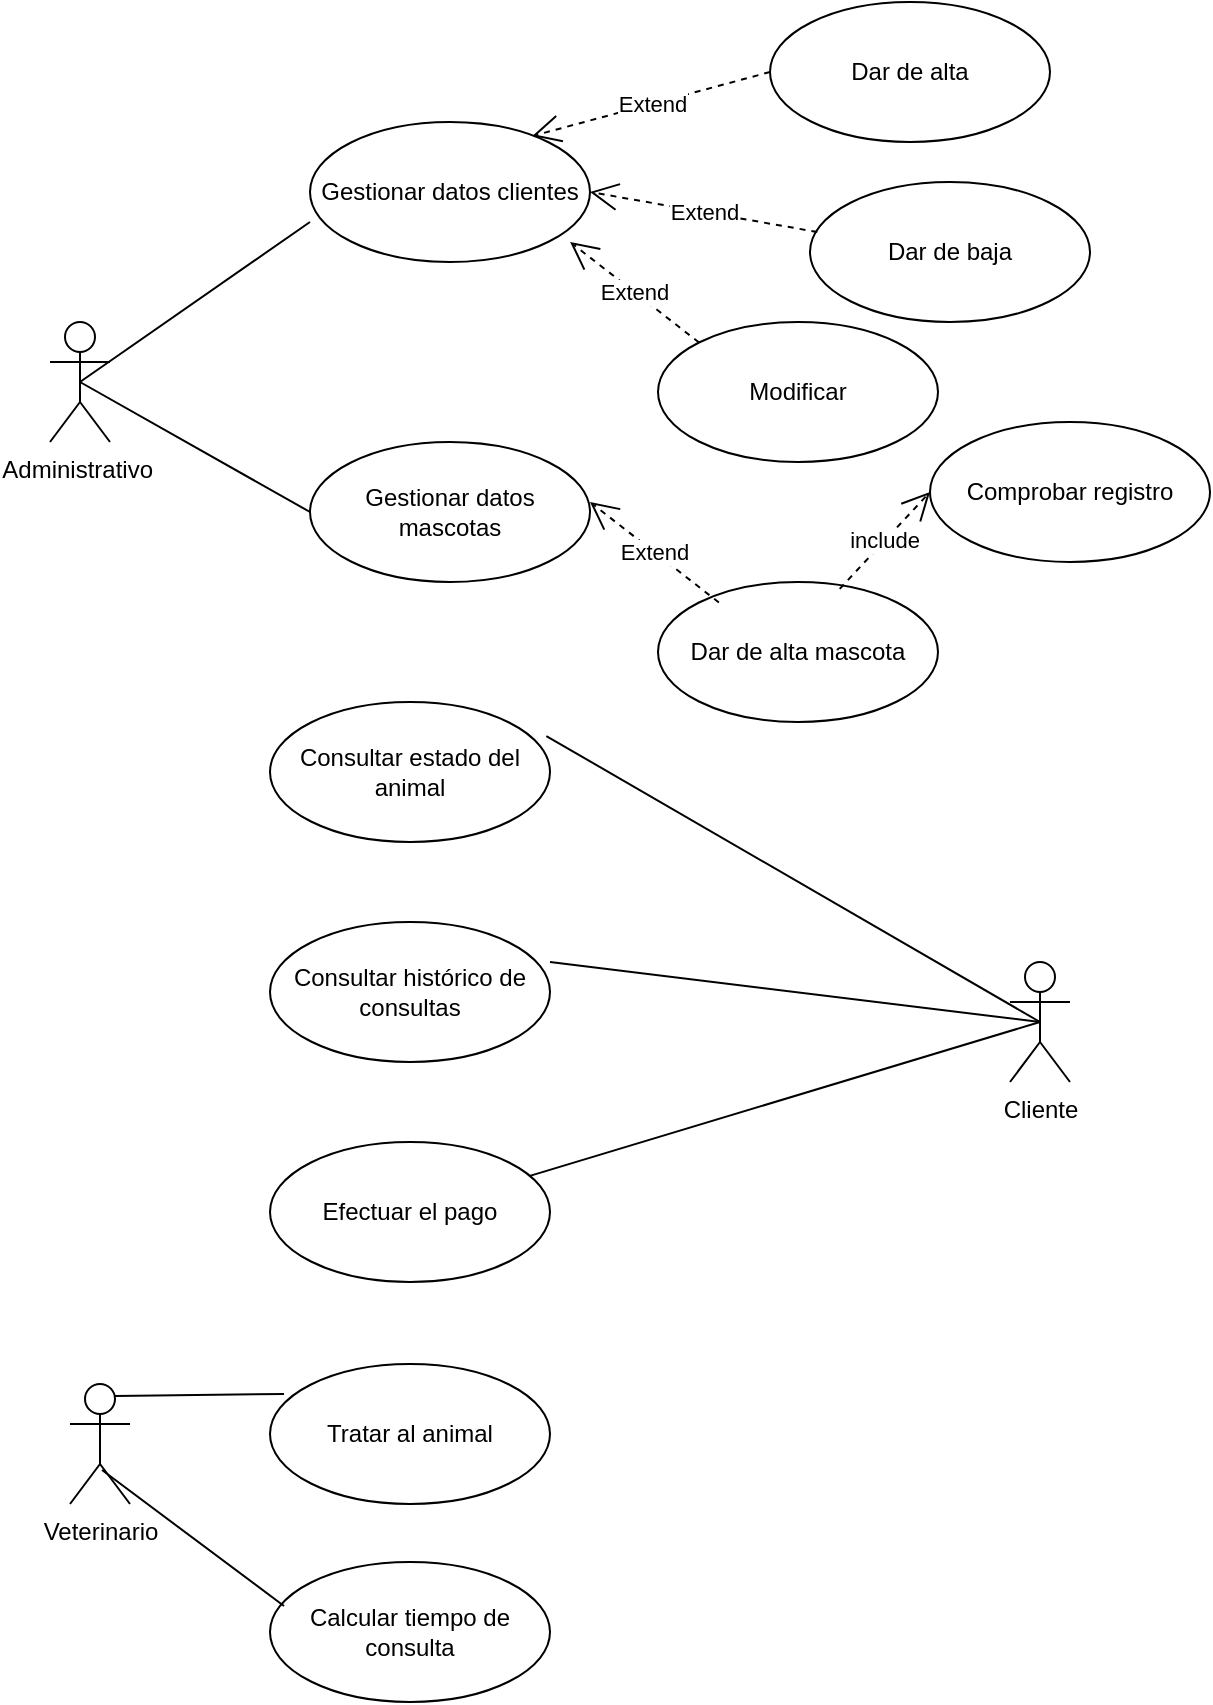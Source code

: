 <mxfile version="20.8.16" type="device"><diagram name="Página-1" id="fU2qjZLqBMDQAXLug9N3"><mxGraphModel dx="1036" dy="614" grid="1" gridSize="10" guides="1" tooltips="1" connect="1" arrows="1" fold="1" page="1" pageScale="1" pageWidth="827" pageHeight="1169" math="0" shadow="0"><root><mxCell id="0"/><mxCell id="1" parent="0"/><mxCell id="XBSkRGJSqkUtE_Zbuz8r-1" value="Administrativo&amp;nbsp;" style="shape=umlActor;verticalLabelPosition=bottom;verticalAlign=top;html=1;" parent="1" vertex="1"><mxGeometry x="110" y="180" width="30" height="60" as="geometry"/></mxCell><mxCell id="XBSkRGJSqkUtE_Zbuz8r-2" value="Cliente" style="shape=umlActor;verticalLabelPosition=bottom;verticalAlign=top;html=1;" parent="1" vertex="1"><mxGeometry x="590" y="500" width="30" height="60" as="geometry"/></mxCell><mxCell id="XBSkRGJSqkUtE_Zbuz8r-6" value="Gestionar datos clientes" style="ellipse;whiteSpace=wrap;html=1;" parent="1" vertex="1"><mxGeometry x="240" y="80" width="140" height="70" as="geometry"/></mxCell><mxCell id="XBSkRGJSqkUtE_Zbuz8r-7" value="" style="endArrow=none;html=1;rounded=0;exitX=0.5;exitY=0.5;exitDx=0;exitDy=0;exitPerimeter=0;entryX=0;entryY=0.714;entryDx=0;entryDy=0;entryPerimeter=0;" parent="1" source="XBSkRGJSqkUtE_Zbuz8r-1" target="XBSkRGJSqkUtE_Zbuz8r-6" edge="1"><mxGeometry relative="1" as="geometry"><mxPoint x="330" y="430" as="sourcePoint"/><mxPoint x="490" y="430" as="targetPoint"/></mxGeometry></mxCell><mxCell id="XBSkRGJSqkUtE_Zbuz8r-8" value="Gestionar datos mascotas" style="ellipse;whiteSpace=wrap;html=1;" parent="1" vertex="1"><mxGeometry x="240" y="240" width="140" height="70" as="geometry"/></mxCell><mxCell id="XBSkRGJSqkUtE_Zbuz8r-10" value="Consultar histórico de consultas" style="ellipse;whiteSpace=wrap;html=1;" parent="1" vertex="1"><mxGeometry x="220" y="480" width="140" height="70" as="geometry"/></mxCell><mxCell id="XBSkRGJSqkUtE_Zbuz8r-11" value="Consultar estado del animal" style="ellipse;whiteSpace=wrap;html=1;" parent="1" vertex="1"><mxGeometry x="220" y="370" width="140" height="70" as="geometry"/></mxCell><mxCell id="XBSkRGJSqkUtE_Zbuz8r-12" value="Dar de alta mascota" style="ellipse;whiteSpace=wrap;html=1;" parent="1" vertex="1"><mxGeometry x="414" y="310" width="140" height="70" as="geometry"/></mxCell><mxCell id="XBSkRGJSqkUtE_Zbuz8r-13" value="" style="endArrow=none;html=1;rounded=0;exitX=0.5;exitY=0.5;exitDx=0;exitDy=0;exitPerimeter=0;entryX=0;entryY=0.5;entryDx=0;entryDy=0;" parent="1" source="XBSkRGJSqkUtE_Zbuz8r-1" target="XBSkRGJSqkUtE_Zbuz8r-8" edge="1"><mxGeometry relative="1" as="geometry"><mxPoint x="220" y="290" as="sourcePoint"/><mxPoint x="335" y="209.98" as="targetPoint"/></mxGeometry></mxCell><mxCell id="XBSkRGJSqkUtE_Zbuz8r-14" value="" style="endArrow=none;html=1;rounded=0;exitX=0.987;exitY=0.243;exitDx=0;exitDy=0;exitPerimeter=0;entryX=0.5;entryY=0.5;entryDx=0;entryDy=0;entryPerimeter=0;" parent="1" source="XBSkRGJSqkUtE_Zbuz8r-11" target="XBSkRGJSqkUtE_Zbuz8r-2" edge="1"><mxGeometry relative="1" as="geometry"><mxPoint x="440" y="330" as="sourcePoint"/><mxPoint x="555" y="355" as="targetPoint"/></mxGeometry></mxCell><mxCell id="XBSkRGJSqkUtE_Zbuz8r-15" value="" style="endArrow=none;html=1;rounded=0;exitX=1;exitY=0.286;exitDx=0;exitDy=0;exitPerimeter=0;entryX=0.5;entryY=0.5;entryDx=0;entryDy=0;entryPerimeter=0;" parent="1" source="XBSkRGJSqkUtE_Zbuz8r-10" target="XBSkRGJSqkUtE_Zbuz8r-2" edge="1"><mxGeometry relative="1" as="geometry"><mxPoint x="470" y="450" as="sourcePoint"/><mxPoint x="692.82" y="322.99" as="targetPoint"/></mxGeometry></mxCell><mxCell id="XBSkRGJSqkUtE_Zbuz8r-16" value="Dar de baja" style="ellipse;whiteSpace=wrap;html=1;" parent="1" vertex="1"><mxGeometry x="490" y="110" width="140" height="70" as="geometry"/></mxCell><mxCell id="XBSkRGJSqkUtE_Zbuz8r-17" value="Dar de alta" style="ellipse;whiteSpace=wrap;html=1;" parent="1" vertex="1"><mxGeometry x="470" y="20" width="140" height="70" as="geometry"/></mxCell><mxCell id="XBSkRGJSqkUtE_Zbuz8r-21" value="Modificar" style="ellipse;whiteSpace=wrap;html=1;" parent="1" vertex="1"><mxGeometry x="414" y="180" width="140" height="70" as="geometry"/></mxCell><mxCell id="XBSkRGJSqkUtE_Zbuz8r-24" value="Extend" style="endArrow=open;endSize=12;dashed=1;html=1;rounded=0;exitX=0;exitY=0.5;exitDx=0;exitDy=0;entryX=0.794;entryY=0.1;entryDx=0;entryDy=0;entryPerimeter=0;" parent="1" source="XBSkRGJSqkUtE_Zbuz8r-17" target="XBSkRGJSqkUtE_Zbuz8r-6" edge="1"><mxGeometry width="160" relative="1" as="geometry"><mxPoint x="443.94" y="106.59" as="sourcePoint"/><mxPoint x="350" y="50" as="targetPoint"/></mxGeometry></mxCell><mxCell id="XBSkRGJSqkUtE_Zbuz8r-26" value="Comprobar registro" style="ellipse;whiteSpace=wrap;html=1;" parent="1" vertex="1"><mxGeometry x="550" y="230" width="140" height="70" as="geometry"/></mxCell><mxCell id="XBSkRGJSqkUtE_Zbuz8r-27" value="Veterinario" style="shape=umlActor;verticalLabelPosition=bottom;verticalAlign=top;html=1;" parent="1" vertex="1"><mxGeometry x="120" y="711" width="30" height="60" as="geometry"/></mxCell><mxCell id="XBSkRGJSqkUtE_Zbuz8r-30" value="Efectuar el pago" style="ellipse;whiteSpace=wrap;html=1;" parent="1" vertex="1"><mxGeometry x="220" y="590" width="140" height="70" as="geometry"/></mxCell><mxCell id="XBSkRGJSqkUtE_Zbuz8r-31" value="Extend" style="endArrow=open;endSize=12;dashed=1;html=1;rounded=0;exitX=0.026;exitY=0.357;exitDx=0;exitDy=0;exitPerimeter=0;entryX=1;entryY=0.5;entryDx=0;entryDy=0;" parent="1" source="XBSkRGJSqkUtE_Zbuz8r-16" target="XBSkRGJSqkUtE_Zbuz8r-6" edge="1"><mxGeometry width="160" relative="1" as="geometry"><mxPoint x="354.02" y="96.02" as="sourcePoint"/><mxPoint x="400" y="140" as="targetPoint"/></mxGeometry></mxCell><mxCell id="XBSkRGJSqkUtE_Zbuz8r-32" value="Extend" style="endArrow=open;endSize=12;dashed=1;html=1;rounded=0;exitX=0;exitY=0;exitDx=0;exitDy=0;entryX=0.929;entryY=0.857;entryDx=0;entryDy=0;entryPerimeter=0;" parent="1" source="XBSkRGJSqkUtE_Zbuz8r-21" target="XBSkRGJSqkUtE_Zbuz8r-6" edge="1"><mxGeometry width="160" relative="1" as="geometry"><mxPoint x="364.02" y="106.02" as="sourcePoint"/><mxPoint x="390" y="148" as="targetPoint"/></mxGeometry></mxCell><mxCell id="XBSkRGJSqkUtE_Zbuz8r-33" value="" style="endArrow=none;html=1;rounded=0;entryX=0.5;entryY=0.5;entryDx=0;entryDy=0;entryPerimeter=0;" parent="1" source="XBSkRGJSqkUtE_Zbuz8r-30" target="XBSkRGJSqkUtE_Zbuz8r-2" edge="1"><mxGeometry relative="1" as="geometry"><mxPoint x="370" y="510.02" as="sourcePoint"/><mxPoint x="615" y="540" as="targetPoint"/></mxGeometry></mxCell><mxCell id="XBSkRGJSqkUtE_Zbuz8r-34" value="Tratar al animal" style="ellipse;whiteSpace=wrap;html=1;" parent="1" vertex="1"><mxGeometry x="220" y="701" width="140" height="70" as="geometry"/></mxCell><mxCell id="XBSkRGJSqkUtE_Zbuz8r-35" value="Calcular tiempo de consulta" style="ellipse;whiteSpace=wrap;html=1;" parent="1" vertex="1"><mxGeometry x="220" y="800" width="140" height="70" as="geometry"/></mxCell><mxCell id="XBSkRGJSqkUtE_Zbuz8r-36" value="" style="endArrow=none;html=1;rounded=0;entryX=0.05;entryY=0.214;entryDx=0;entryDy=0;entryPerimeter=0;exitX=0.75;exitY=0.1;exitDx=0;exitDy=0;exitPerimeter=0;" parent="1" source="XBSkRGJSqkUtE_Zbuz8r-27" target="XBSkRGJSqkUtE_Zbuz8r-34" edge="1"><mxGeometry relative="1" as="geometry"><mxPoint x="440" y="660" as="sourcePoint"/><mxPoint x="695.06" y="583.077" as="targetPoint"/></mxGeometry></mxCell><mxCell id="XBSkRGJSqkUtE_Zbuz8r-37" value="" style="endArrow=none;html=1;rounded=0;entryX=0.05;entryY=0.314;entryDx=0;entryDy=0;entryPerimeter=0;exitX=0.533;exitY=0.717;exitDx=0;exitDy=0;exitPerimeter=0;" parent="1" source="XBSkRGJSqkUtE_Zbuz8r-27" target="XBSkRGJSqkUtE_Zbuz8r-35" edge="1"><mxGeometry relative="1" as="geometry"><mxPoint x="152.5" y="727" as="sourcePoint"/><mxPoint x="237" y="725.98" as="targetPoint"/></mxGeometry></mxCell><mxCell id="94M1emgmSpXx8OaIjt99-1" value="include" style="endArrow=open;endSize=12;dashed=1;html=1;rounded=0;exitX=0.649;exitY=0.049;exitDx=0;exitDy=0;entryX=0;entryY=0.5;entryDx=0;entryDy=0;exitPerimeter=0;" edge="1" parent="1" source="XBSkRGJSqkUtE_Zbuz8r-12" target="XBSkRGJSqkUtE_Zbuz8r-26"><mxGeometry width="160" relative="1" as="geometry"><mxPoint x="444.503" y="200.251" as="sourcePoint"/><mxPoint x="380.06" y="149.99" as="targetPoint"/></mxGeometry></mxCell><mxCell id="94M1emgmSpXx8OaIjt99-2" value="Extend" style="endArrow=open;endSize=12;dashed=1;html=1;rounded=0;exitX=0;exitY=0;exitDx=0;exitDy=0;entryX=0.929;entryY=0.857;entryDx=0;entryDy=0;entryPerimeter=0;" edge="1" parent="1"><mxGeometry width="160" relative="1" as="geometry"><mxPoint x="444.443" y="320.261" as="sourcePoint"/><mxPoint x="380.0" y="270" as="targetPoint"/></mxGeometry></mxCell></root></mxGraphModel></diagram></mxfile>